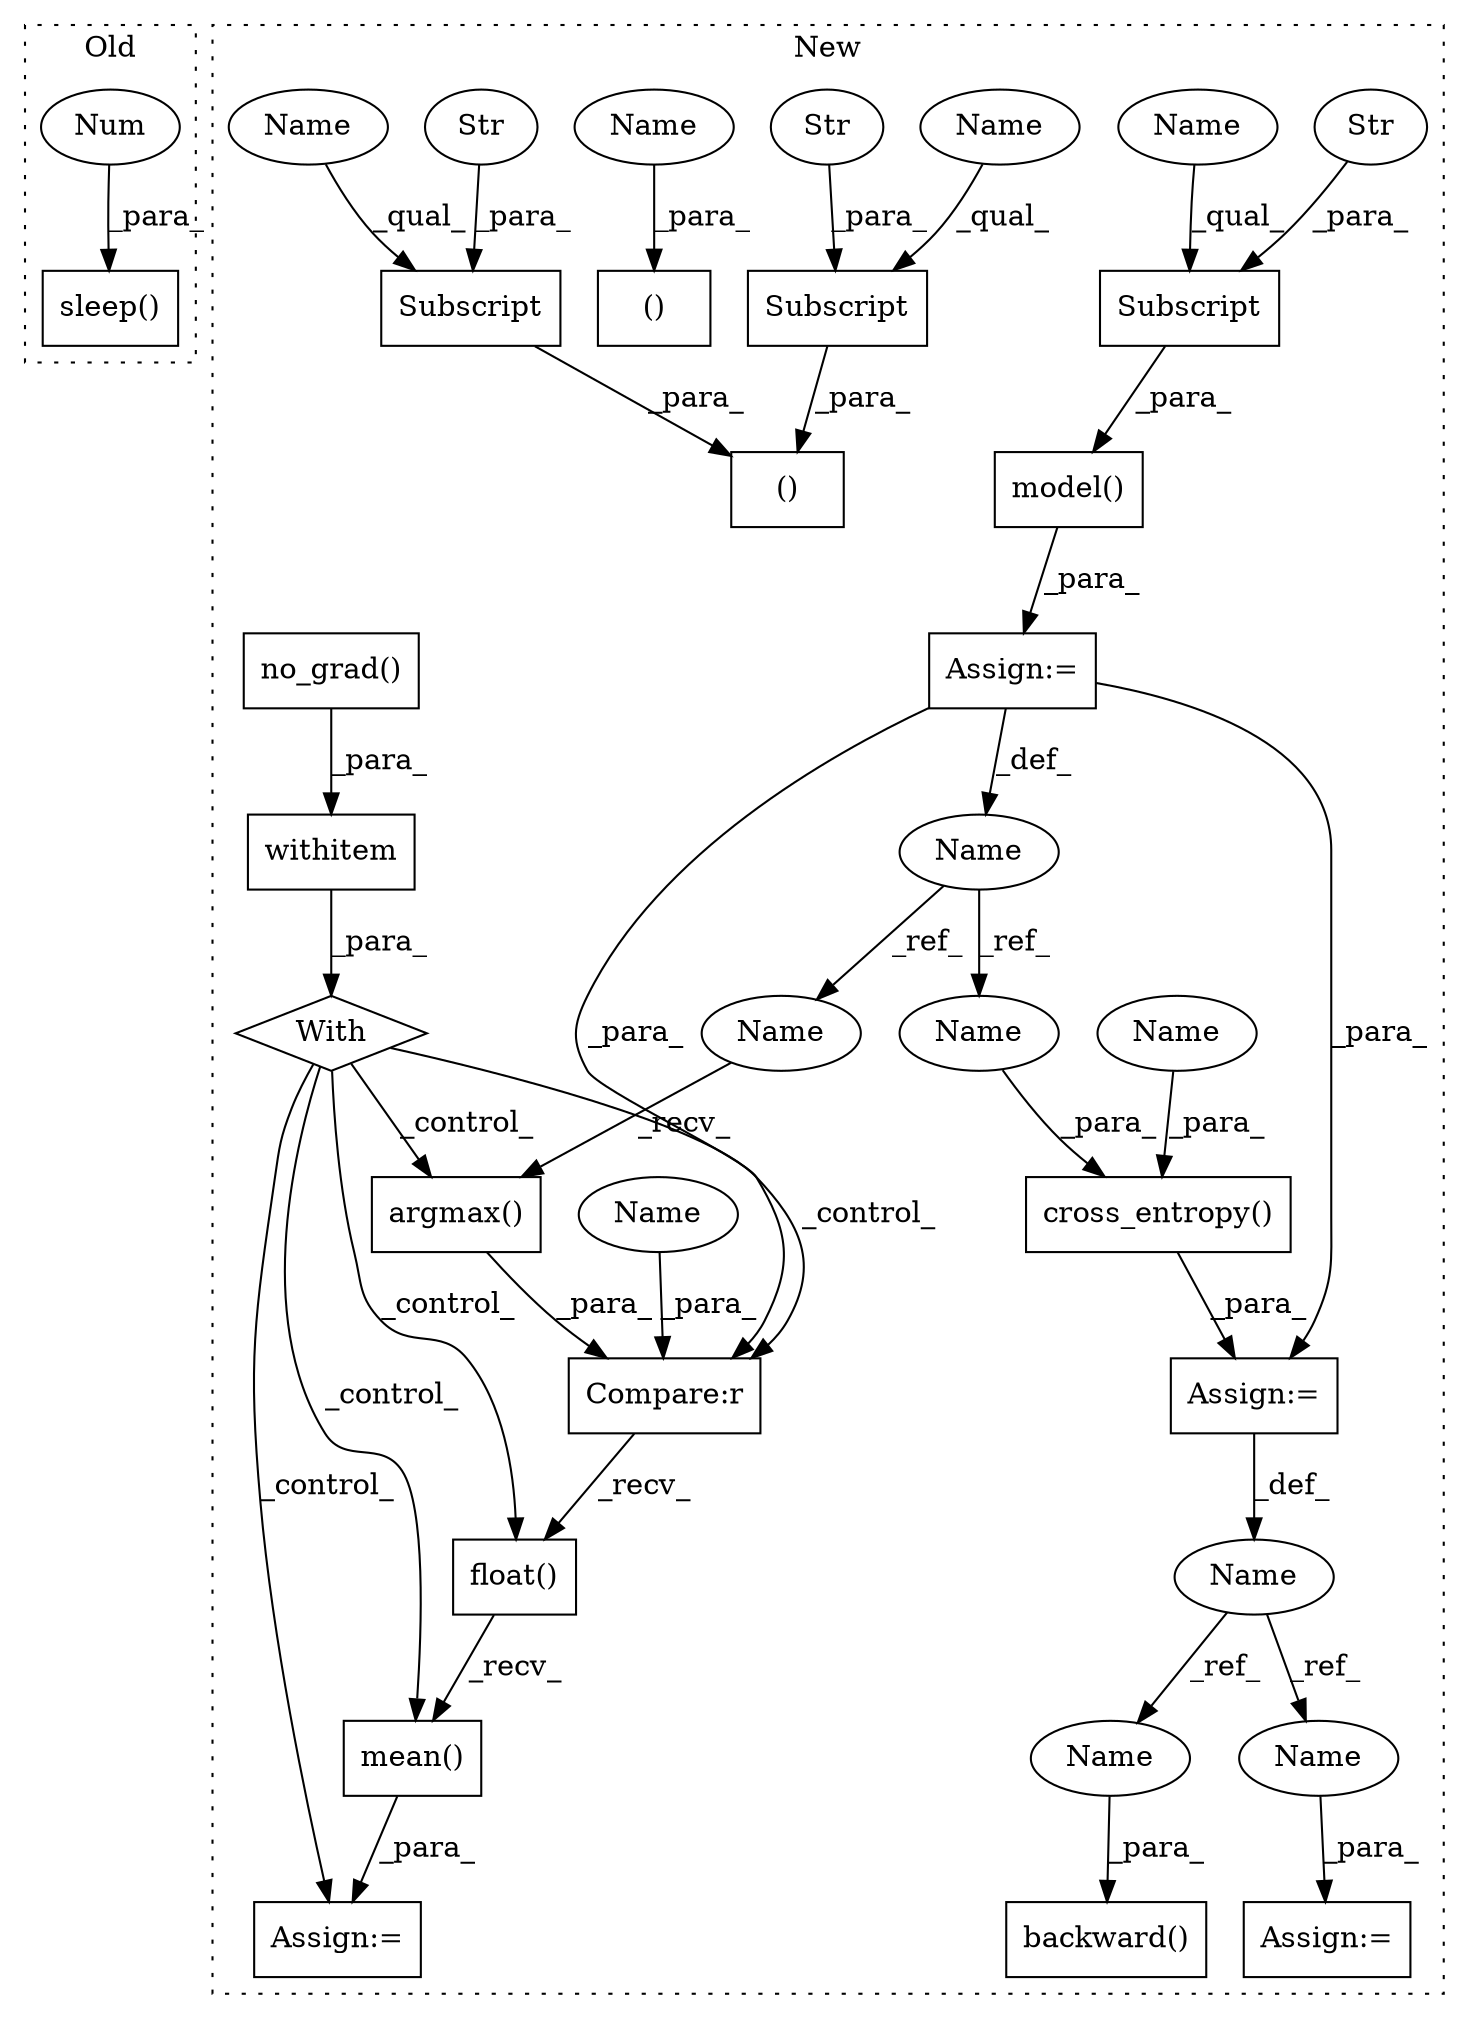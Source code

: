 digraph G {
subgraph cluster0 {
1 [label="sleep()" a="75" s="676,691" l="11,1" shape="box"];
3 [label="Num" a="76" s="687" l="4" shape="ellipse"];
label = "Old";
style="dotted";
}
subgraph cluster1 {
2 [label="backward()" a="75" s="1778,1807" l="25,1" shape="box"];
4 [label="Name" a="87" s="1708" l="4" shape="ellipse"];
5 [label="Assign:=" a="68" s="1962" l="3" shape="box"];
6 [label="cross_entropy()" a="75" s="1715,1741" l="16,1" shape="box"];
7 [label="Name" a="87" s="1667" l="6" shape="ellipse"];
8 [label="argmax()" a="75" s="1894" l="21" shape="box"];
9 [label="withitem" a="49" s="1849" l="5" shape="box"];
10 [label="Compare:r" a="40" s="1893" l="29" shape="box"];
11 [label="With" a="39" s="1844,1854" l="5,24" shape="diamond"];
12 [label="()" a="54" s="1627" l="4" shape="box"];
13 [label="mean()" a="75" s="1893" l="44" shape="box"];
14 [label="model()" a="75" s="1676,1698" l="11,1" shape="box"];
15 [label="Subscript" a="63" s="1687,0" l="11,0" shape="box"];
16 [label="Subscript" a="63" s="1634,0" l="11,0" shape="box"];
17 [label="()" a="54" s="1645" l="13" shape="box"];
18 [label="Subscript" a="63" s="1647,0" l="11,0" shape="box"];
19 [label="Str" a="66" s="1640" l="4" shape="ellipse"];
20 [label="Str" a="66" s="1653" l="4" shape="ellipse"];
21 [label="Str" a="66" s="1693" l="4" shape="ellipse"];
22 [label="float()" a="75" s="1893" l="37" shape="box"];
23 [label="no_grad()" a="75" s="1849" l="15" shape="box"];
24 [label="Assign:=" a="68" s="1673" l="3" shape="box"];
25 [label="Assign:=" a="68" s="1712" l="3" shape="box"];
26 [label="Assign:=" a="68" s="1890" l="3" shape="box"];
27 [label="Name" a="87" s="1739" l="2" shape="ellipse"];
28 [label="Name" a="87" s="1919" l="2" shape="ellipse"];
29 [label="Name" a="87" s="1629" l="2" shape="ellipse"];
30 [label="Name" a="87" s="1894" l="6" shape="ellipse"];
31 [label="Name" a="87" s="1731" l="6" shape="ellipse"];
32 [label="Name" a="87" s="1965" l="4" shape="ellipse"];
33 [label="Name" a="87" s="1803" l="4" shape="ellipse"];
34 [label="Name" a="87" s="1687" l="5" shape="ellipse"];
35 [label="Name" a="87" s="1634" l="5" shape="ellipse"];
36 [label="Name" a="87" s="1647" l="5" shape="ellipse"];
label = "New";
style="dotted";
}
3 -> 1 [label="_para_"];
4 -> 33 [label="_ref_"];
4 -> 32 [label="_ref_"];
6 -> 25 [label="_para_"];
7 -> 30 [label="_ref_"];
7 -> 31 [label="_ref_"];
8 -> 10 [label="_para_"];
9 -> 11 [label="_para_"];
10 -> 22 [label="_recv_"];
11 -> 22 [label="_control_"];
11 -> 8 [label="_control_"];
11 -> 26 [label="_control_"];
11 -> 13 [label="_control_"];
11 -> 10 [label="_control_"];
13 -> 26 [label="_para_"];
14 -> 24 [label="_para_"];
15 -> 14 [label="_para_"];
16 -> 17 [label="_para_"];
18 -> 17 [label="_para_"];
19 -> 16 [label="_para_"];
20 -> 18 [label="_para_"];
21 -> 15 [label="_para_"];
22 -> 13 [label="_recv_"];
23 -> 9 [label="_para_"];
24 -> 7 [label="_def_"];
24 -> 10 [label="_para_"];
24 -> 25 [label="_para_"];
25 -> 4 [label="_def_"];
27 -> 6 [label="_para_"];
28 -> 10 [label="_para_"];
29 -> 12 [label="_para_"];
30 -> 8 [label="_recv_"];
31 -> 6 [label="_para_"];
32 -> 5 [label="_para_"];
33 -> 2 [label="_para_"];
34 -> 15 [label="_qual_"];
35 -> 16 [label="_qual_"];
36 -> 18 [label="_qual_"];
}